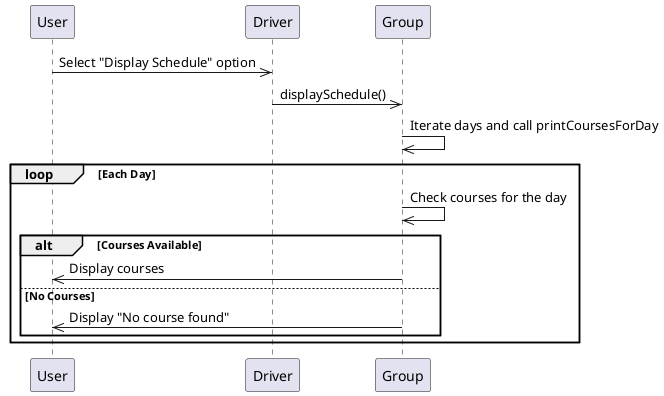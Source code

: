@startuml
'https://plantuml.com/sequence-diagram

participant User as User
    participant Driver as Driver
    participant Group as Group

    User->>Driver: Select "Display Schedule" option
    Driver->>Group: displaySchedule()
    Group->>Group: Iterate days and call printCoursesForDay
    loop Each Day
        Group->>Group: Check courses for the day
        alt Courses Available
            Group->>User: Display courses
        else No Courses
            Group->>User: Display "No course found"
        end
    end
@enduml